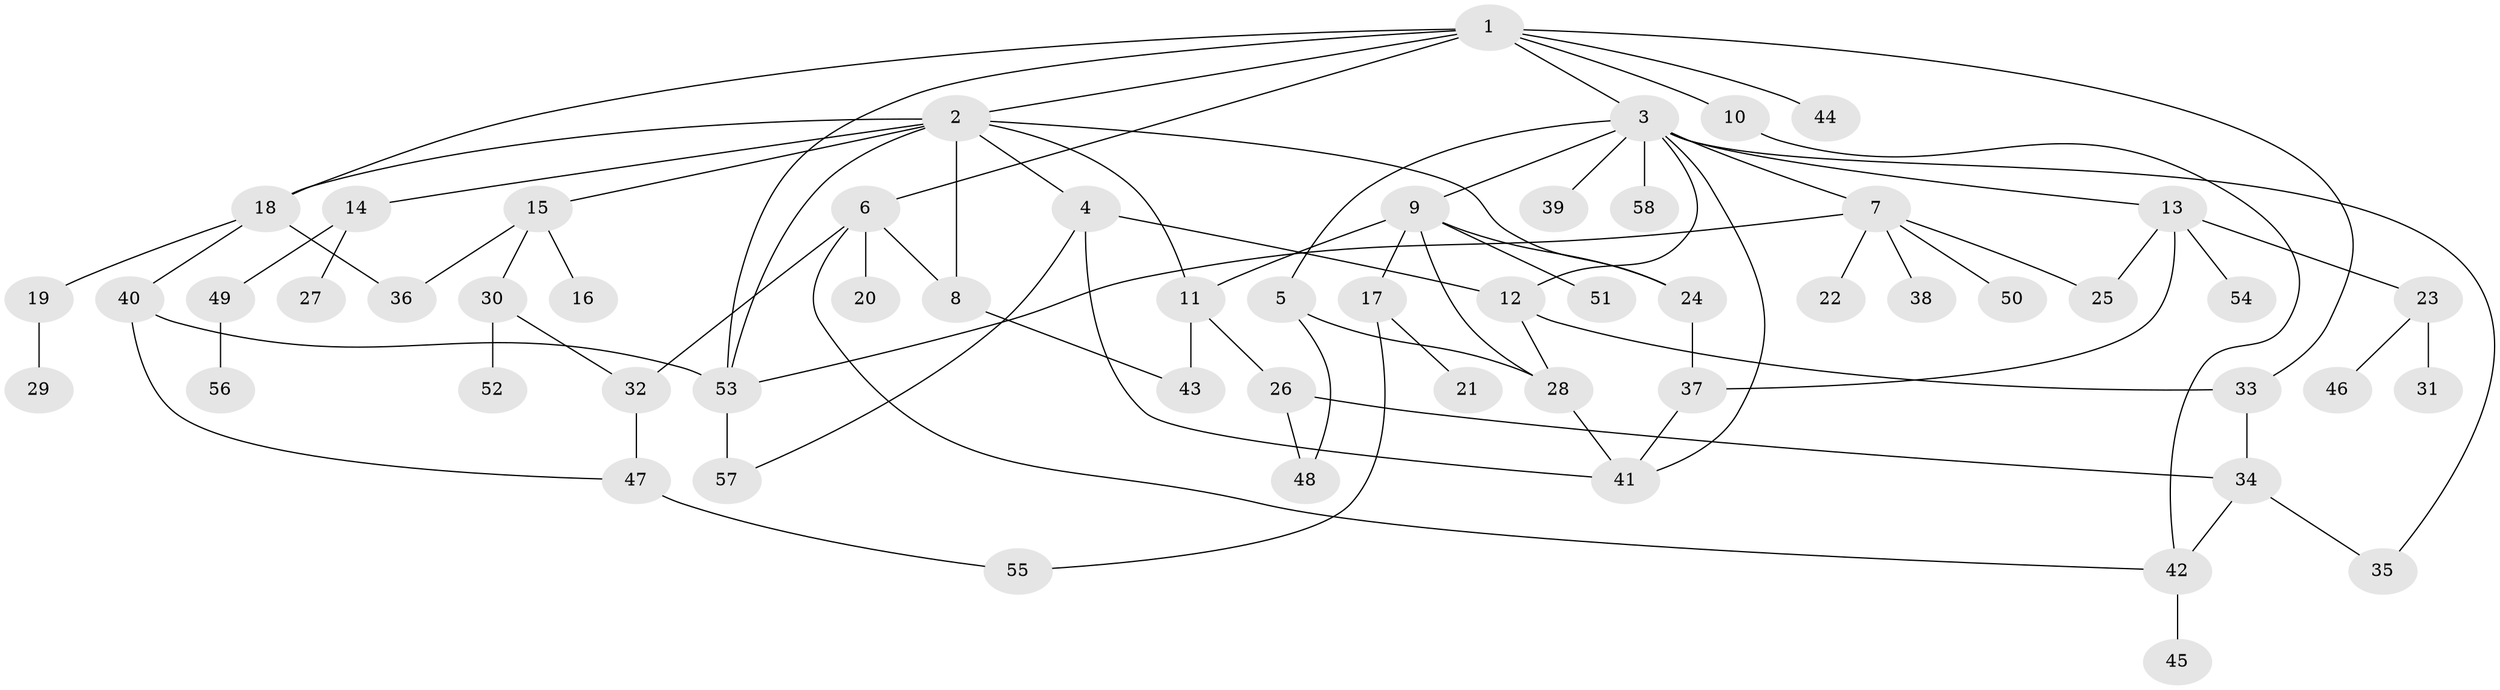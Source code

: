 // coarse degree distribution, {7: 0.02631578947368421, 11: 0.02631578947368421, 10: 0.02631578947368421, 4: 0.15789473684210525, 6: 0.07894736842105263, 3: 0.05263157894736842, 5: 0.13157894736842105, 2: 0.15789473684210525, 1: 0.34210526315789475}
// Generated by graph-tools (version 1.1) at 2025/41/03/06/25 10:41:29]
// undirected, 58 vertices, 84 edges
graph export_dot {
graph [start="1"]
  node [color=gray90,style=filled];
  1;
  2;
  3;
  4;
  5;
  6;
  7;
  8;
  9;
  10;
  11;
  12;
  13;
  14;
  15;
  16;
  17;
  18;
  19;
  20;
  21;
  22;
  23;
  24;
  25;
  26;
  27;
  28;
  29;
  30;
  31;
  32;
  33;
  34;
  35;
  36;
  37;
  38;
  39;
  40;
  41;
  42;
  43;
  44;
  45;
  46;
  47;
  48;
  49;
  50;
  51;
  52;
  53;
  54;
  55;
  56;
  57;
  58;
  1 -- 2;
  1 -- 3;
  1 -- 6;
  1 -- 10;
  1 -- 18;
  1 -- 33;
  1 -- 44;
  1 -- 53;
  2 -- 4;
  2 -- 8;
  2 -- 11;
  2 -- 14;
  2 -- 15;
  2 -- 18;
  2 -- 53;
  2 -- 24;
  3 -- 5;
  3 -- 7;
  3 -- 9;
  3 -- 13;
  3 -- 39;
  3 -- 58;
  3 -- 41;
  3 -- 35;
  3 -- 12;
  4 -- 12;
  4 -- 41;
  4 -- 57;
  5 -- 48;
  5 -- 28;
  6 -- 20;
  6 -- 32;
  6 -- 42;
  6 -- 8;
  7 -- 22;
  7 -- 25;
  7 -- 38;
  7 -- 50;
  7 -- 53;
  8 -- 43;
  9 -- 17;
  9 -- 24;
  9 -- 51;
  9 -- 28;
  9 -- 11;
  10 -- 42;
  11 -- 26;
  11 -- 43;
  12 -- 28;
  12 -- 33;
  13 -- 23;
  13 -- 54;
  13 -- 25;
  13 -- 37;
  14 -- 27;
  14 -- 49;
  15 -- 16;
  15 -- 30;
  15 -- 36;
  17 -- 21;
  17 -- 55;
  18 -- 19;
  18 -- 36;
  18 -- 40;
  19 -- 29;
  23 -- 31;
  23 -- 46;
  24 -- 37;
  26 -- 34;
  26 -- 48;
  28 -- 41;
  30 -- 52;
  30 -- 32;
  32 -- 47;
  33 -- 34;
  34 -- 35;
  34 -- 42;
  37 -- 41;
  40 -- 47;
  40 -- 53;
  42 -- 45;
  47 -- 55;
  49 -- 56;
  53 -- 57;
}
